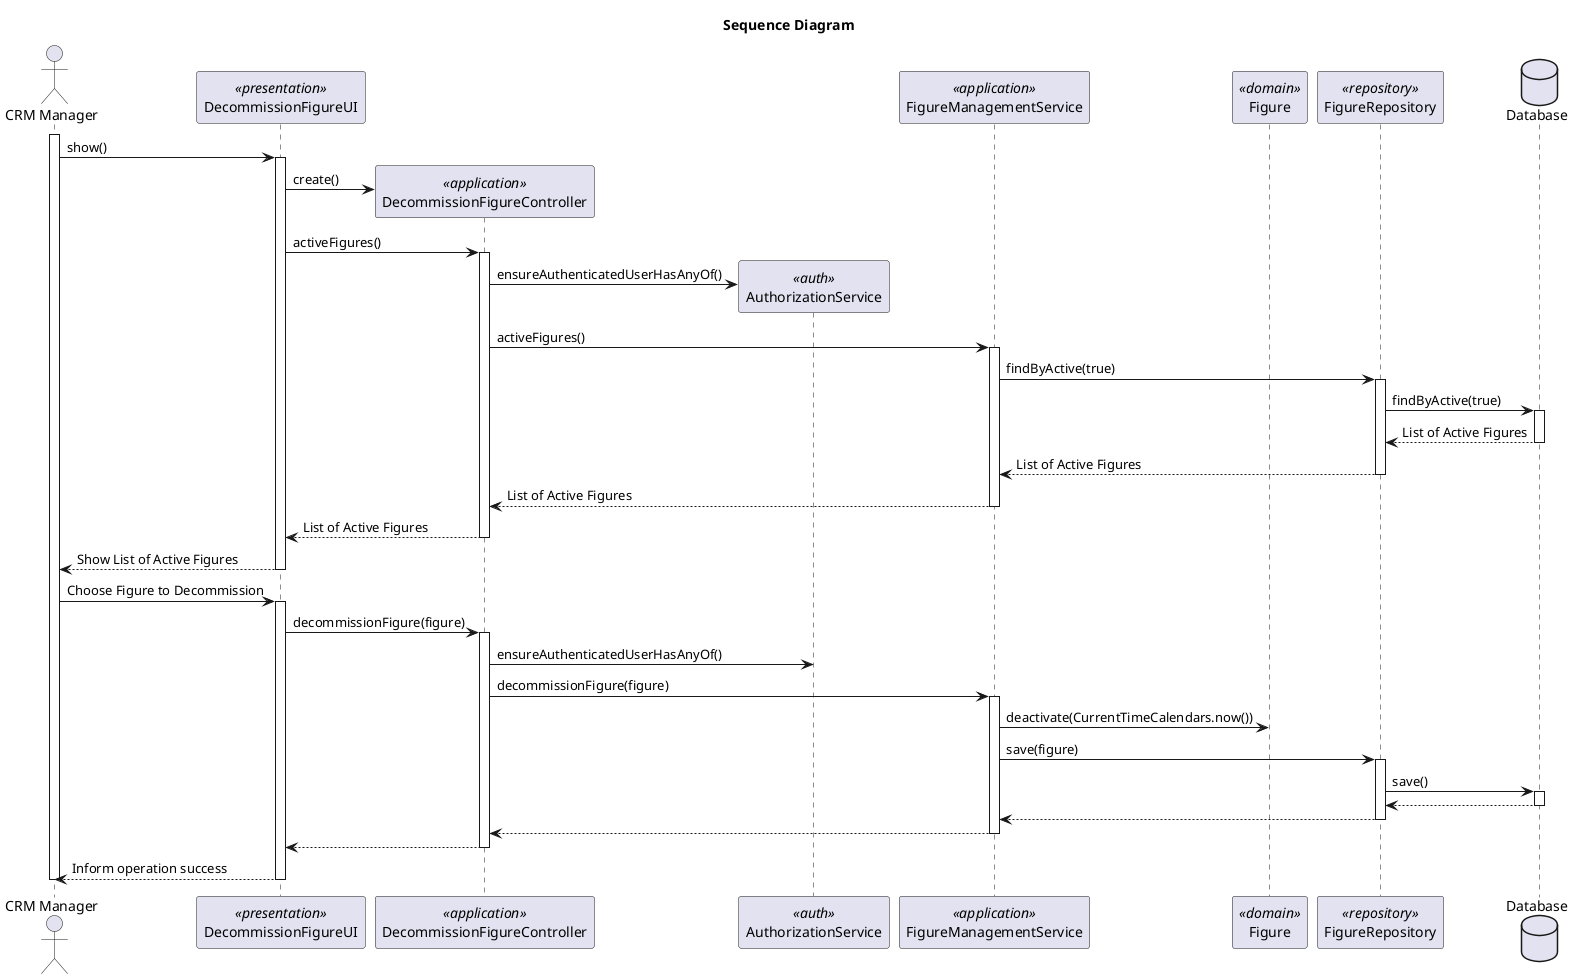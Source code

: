 @startuml
title Sequence Diagram

actor "CRM Manager" as Actor
participant "DecommissionFigureUI" as UI <<presentation>>
participant "DecommissionFigureController" as Controller <<application>>
participant "AuthorizationService" as AuthorizationService <<auth>>
participant "FigureManagementService" as FigureManagementService <<application>>
participant "Figure" as Figure <<domain>>
participant "FigureRepository" as FigureRepository <<repository>>
database "Database" as Database

activate Actor

Actor -> UI: show()
    activate UI

UI -> Controller** : create()

UI -> Controller: activeFigures()
    activate Controller

        Controller -> AuthorizationService** : ensureAuthenticatedUserHasAnyOf()

        Controller -> FigureManagementService: activeFigures()
            activate FigureManagementService

                FigureManagementService -> FigureRepository: findByActive(true)
                    activate FigureRepository

                        FigureRepository -> Database:  findByActive(true)
                            activate Database

                                Database --> FigureRepository: List of Active Figures
                            deactivate Database
                        FigureRepository --> FigureManagementService: List of Active Figures
                    deactivate FigureRepository


                FigureManagementService --> Controller: List of Active Figures
            deactivate FigureManagementService

        Controller --> UI: List of Active Figures
    deactivate Controller

UI --> Actor: Show List of Active Figures
deactivate UI

Actor -> UI: Choose Figure to Decommission


    activate UI

        UI -> Controller : decommissionFigure(figure)
            activate Controller

                Controller -> AuthorizationService : ensureAuthenticatedUserHasAnyOf()

                Controller -> FigureManagementService : decommissionFigure(figure)
                activate FigureManagementService

                    FigureManagementService -> Figure: deactivate(CurrentTimeCalendars.now())

                    FigureManagementService -> FigureRepository : save(figure)

                    activate FigureRepository

                             FigureRepository -> Database : save()
                             activate Database

                                Database --> FigureRepository
                             deactivate Database

                             FigureRepository --> FigureManagementService
                    deactivate FigureRepository

                    FigureManagementService --> Controller
                deactivate FigureManagementService

                Controller --> UI
            deactivate Controller
        UI --> Actor : Inform operation success
        deactivate UI
deactivate Actor

@enduml
